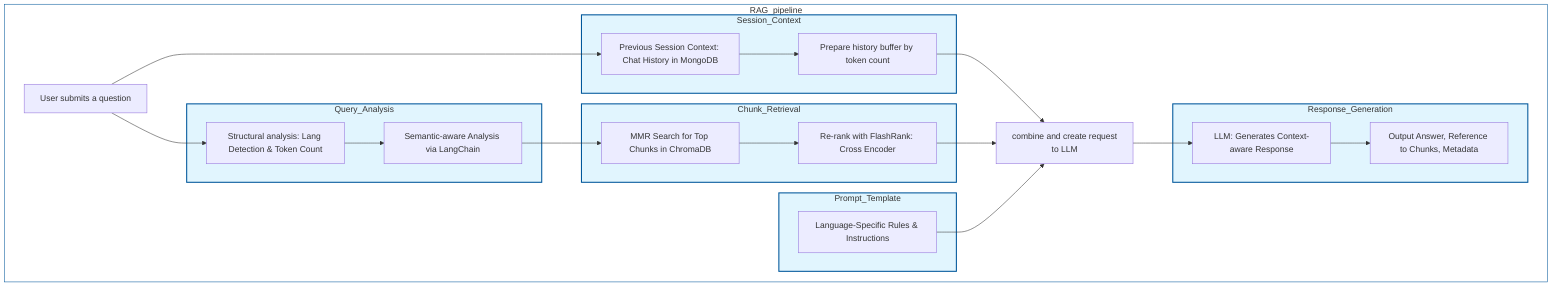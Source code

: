 flowchart TD

subgraph RAG_pipeline

    A[User submits a question] 
    A --> O         
    A --> B   
    M[combine and create request
    to LLM ] --> Z
    E --> M
    I --> M
    L --> M

    subgraph Response_Generation
        
        Z[LLM: Generates Context-aware Response] 
        N[Output Answer, Reference to Chunks, Metadata]
        Z --> N 

    end 

    subgraph Session_Context
        
        O[Previous Session Context: Chat History in MongoDB] 
        E[Prepare history buffer by token count]
        O --> E
        
    end

    subgraph Query_Analysis
        direction TB
        B[Structural analysis: Lang Detection & Token Count] --> 
        C[Semantic-aware Analysis via LangChain]
    end

    subgraph Chunk_Retrieval
        direction TB
        C --> H[MMR Search for Top Chunks in ChromaDB] --> 
        I[Re-rank with FlashRank: Cross Encoder]
    end

    subgraph Prompt_Template
        direction TB
        L[Language-Specific Rules & Instructions]
    end

end

%% Styling

classDef outer fill:#ffffff,stroke:#01579b,stroke-width:1px
classDef blue fill:#e1f5fe,stroke:#01579b,stroke-width:2px

class RAG_pipeline outer
class Response_Generation blue
class Chunk_Retrieval blue
class Session_Context,Query_Analysis,Prompt_Template blue